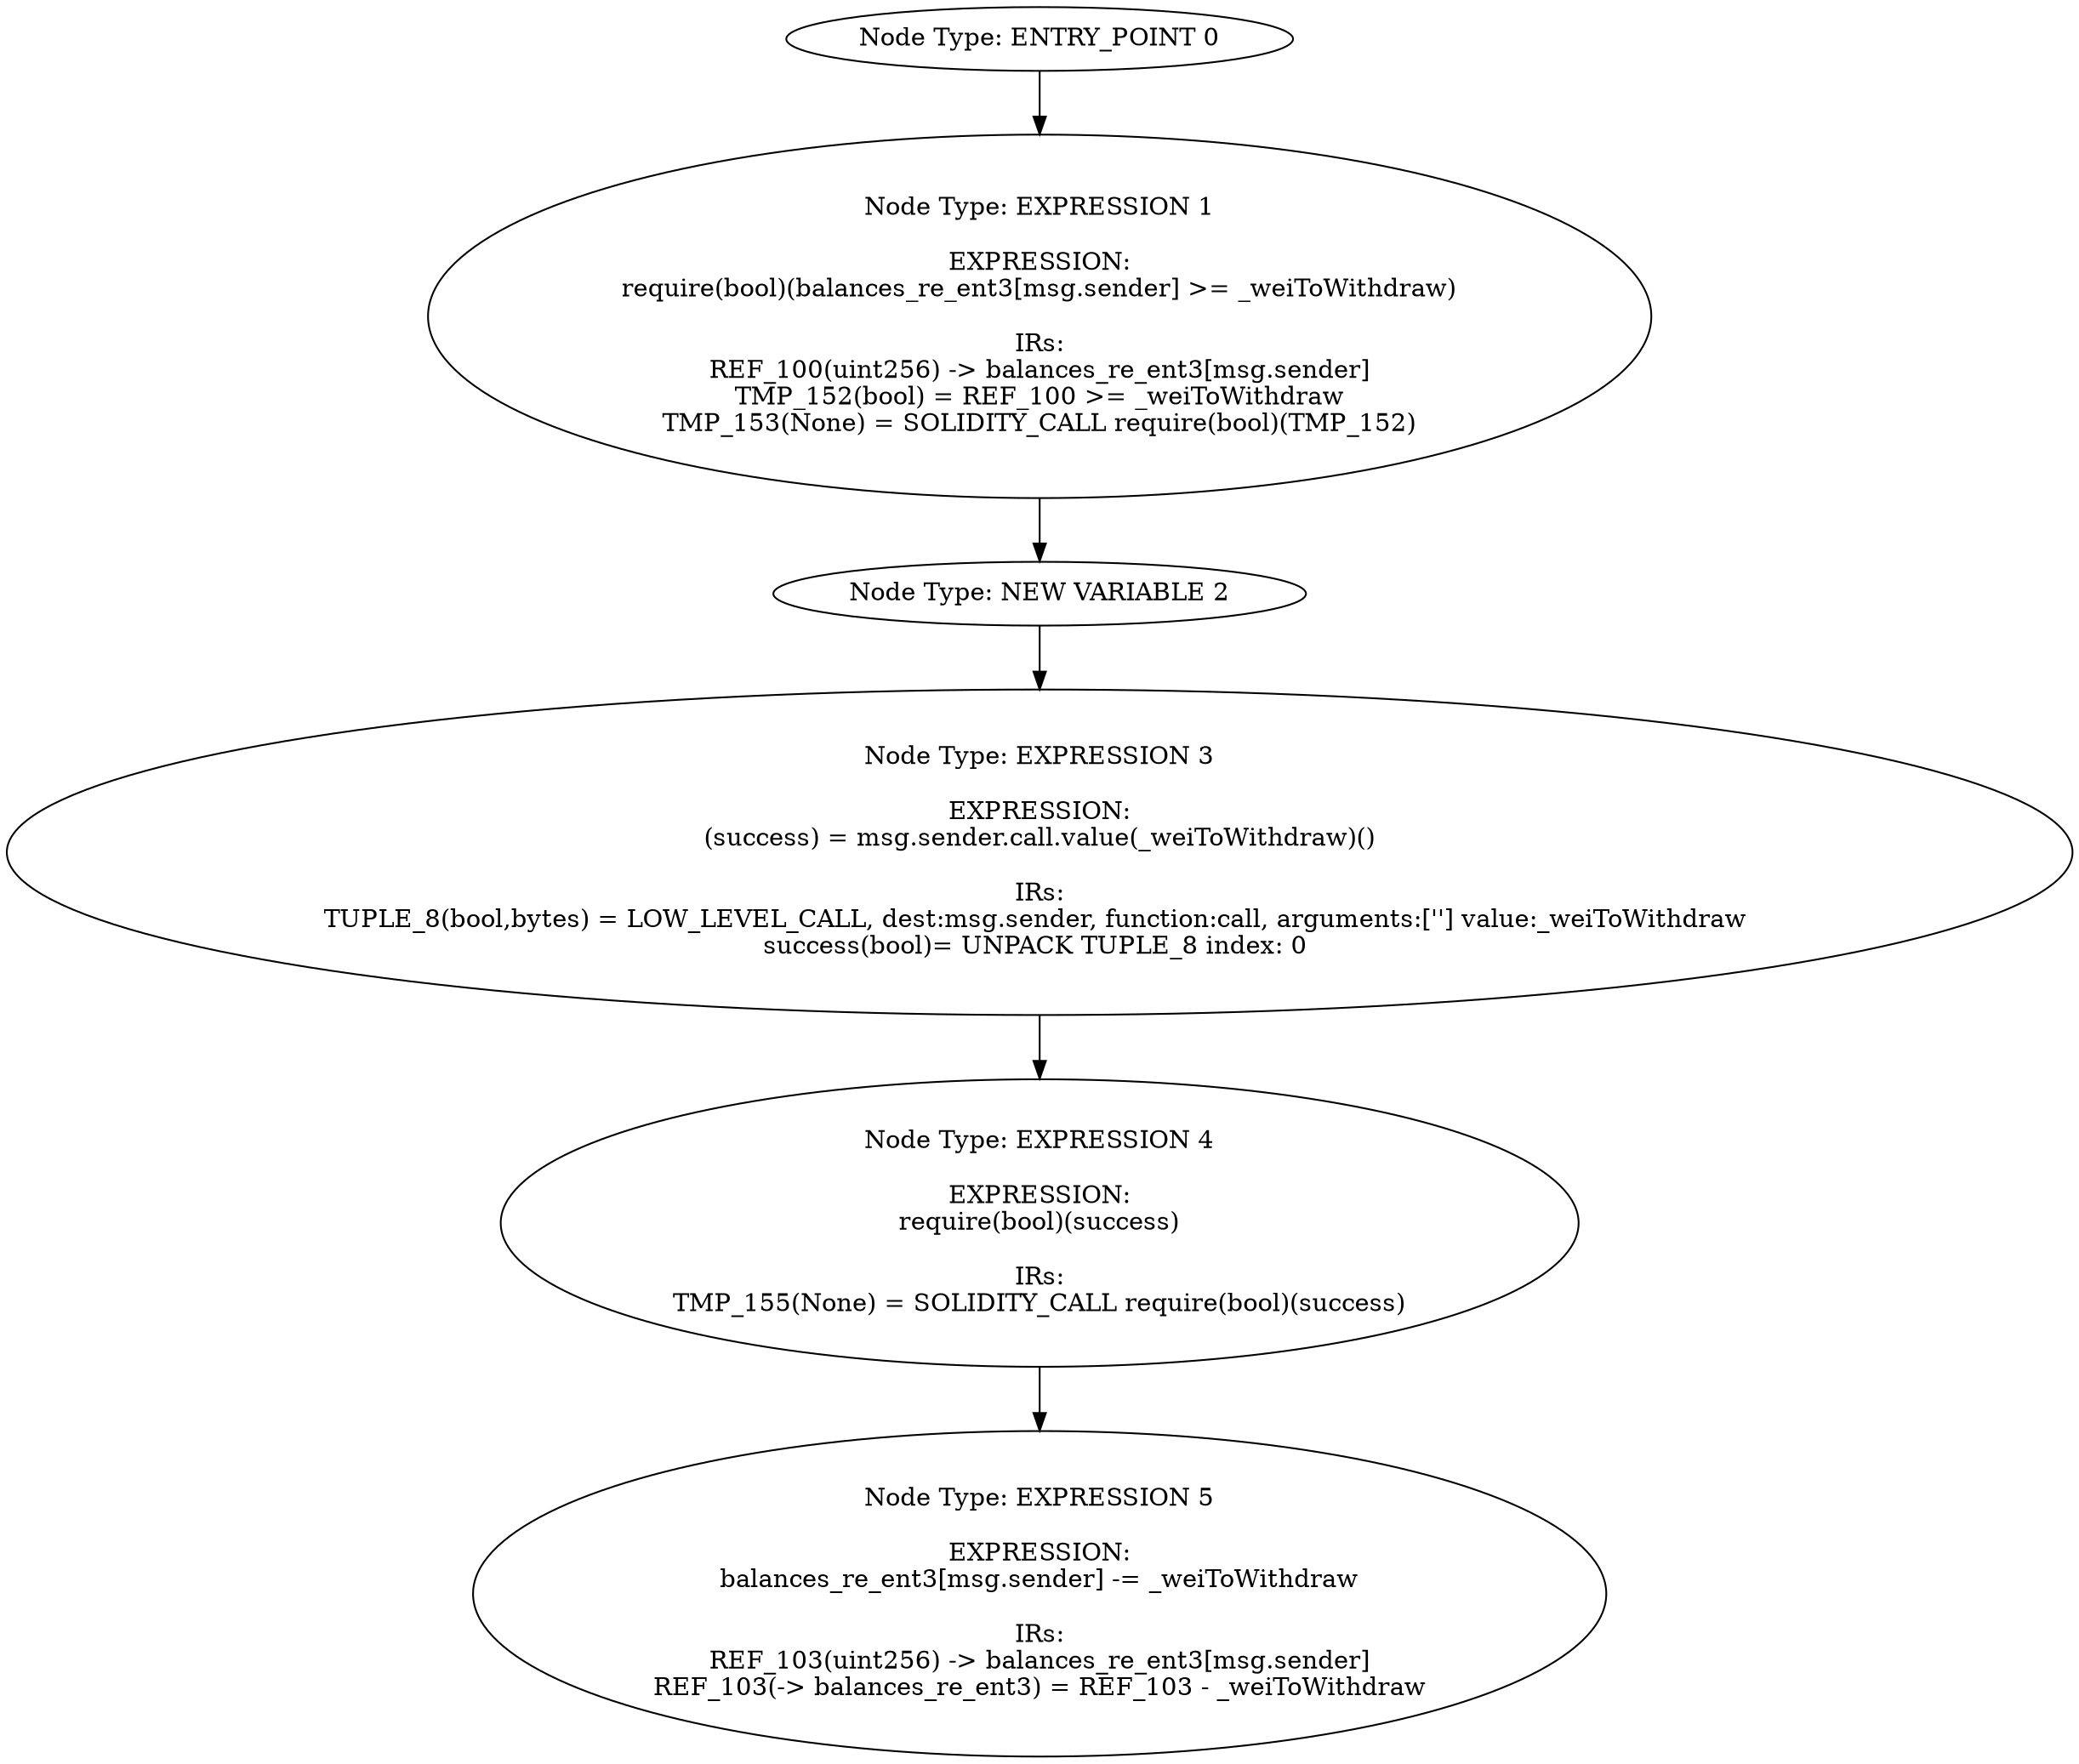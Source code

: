 digraph{
0[label="Node Type: ENTRY_POINT 0
"];
0->1;
1[label="Node Type: EXPRESSION 1

EXPRESSION:
require(bool)(balances_re_ent3[msg.sender] >= _weiToWithdraw)

IRs:
REF_100(uint256) -> balances_re_ent3[msg.sender]
TMP_152(bool) = REF_100 >= _weiToWithdraw
TMP_153(None) = SOLIDITY_CALL require(bool)(TMP_152)"];
1->2;
2[label="Node Type: NEW VARIABLE 2
"];
2->3;
3[label="Node Type: EXPRESSION 3

EXPRESSION:
(success) = msg.sender.call.value(_weiToWithdraw)()

IRs:
TUPLE_8(bool,bytes) = LOW_LEVEL_CALL, dest:msg.sender, function:call, arguments:[''] value:_weiToWithdraw 
success(bool)= UNPACK TUPLE_8 index: 0 "];
3->4;
4[label="Node Type: EXPRESSION 4

EXPRESSION:
require(bool)(success)

IRs:
TMP_155(None) = SOLIDITY_CALL require(bool)(success)"];
4->5;
5[label="Node Type: EXPRESSION 5

EXPRESSION:
balances_re_ent3[msg.sender] -= _weiToWithdraw

IRs:
REF_103(uint256) -> balances_re_ent3[msg.sender]
REF_103(-> balances_re_ent3) = REF_103 - _weiToWithdraw"];
}
